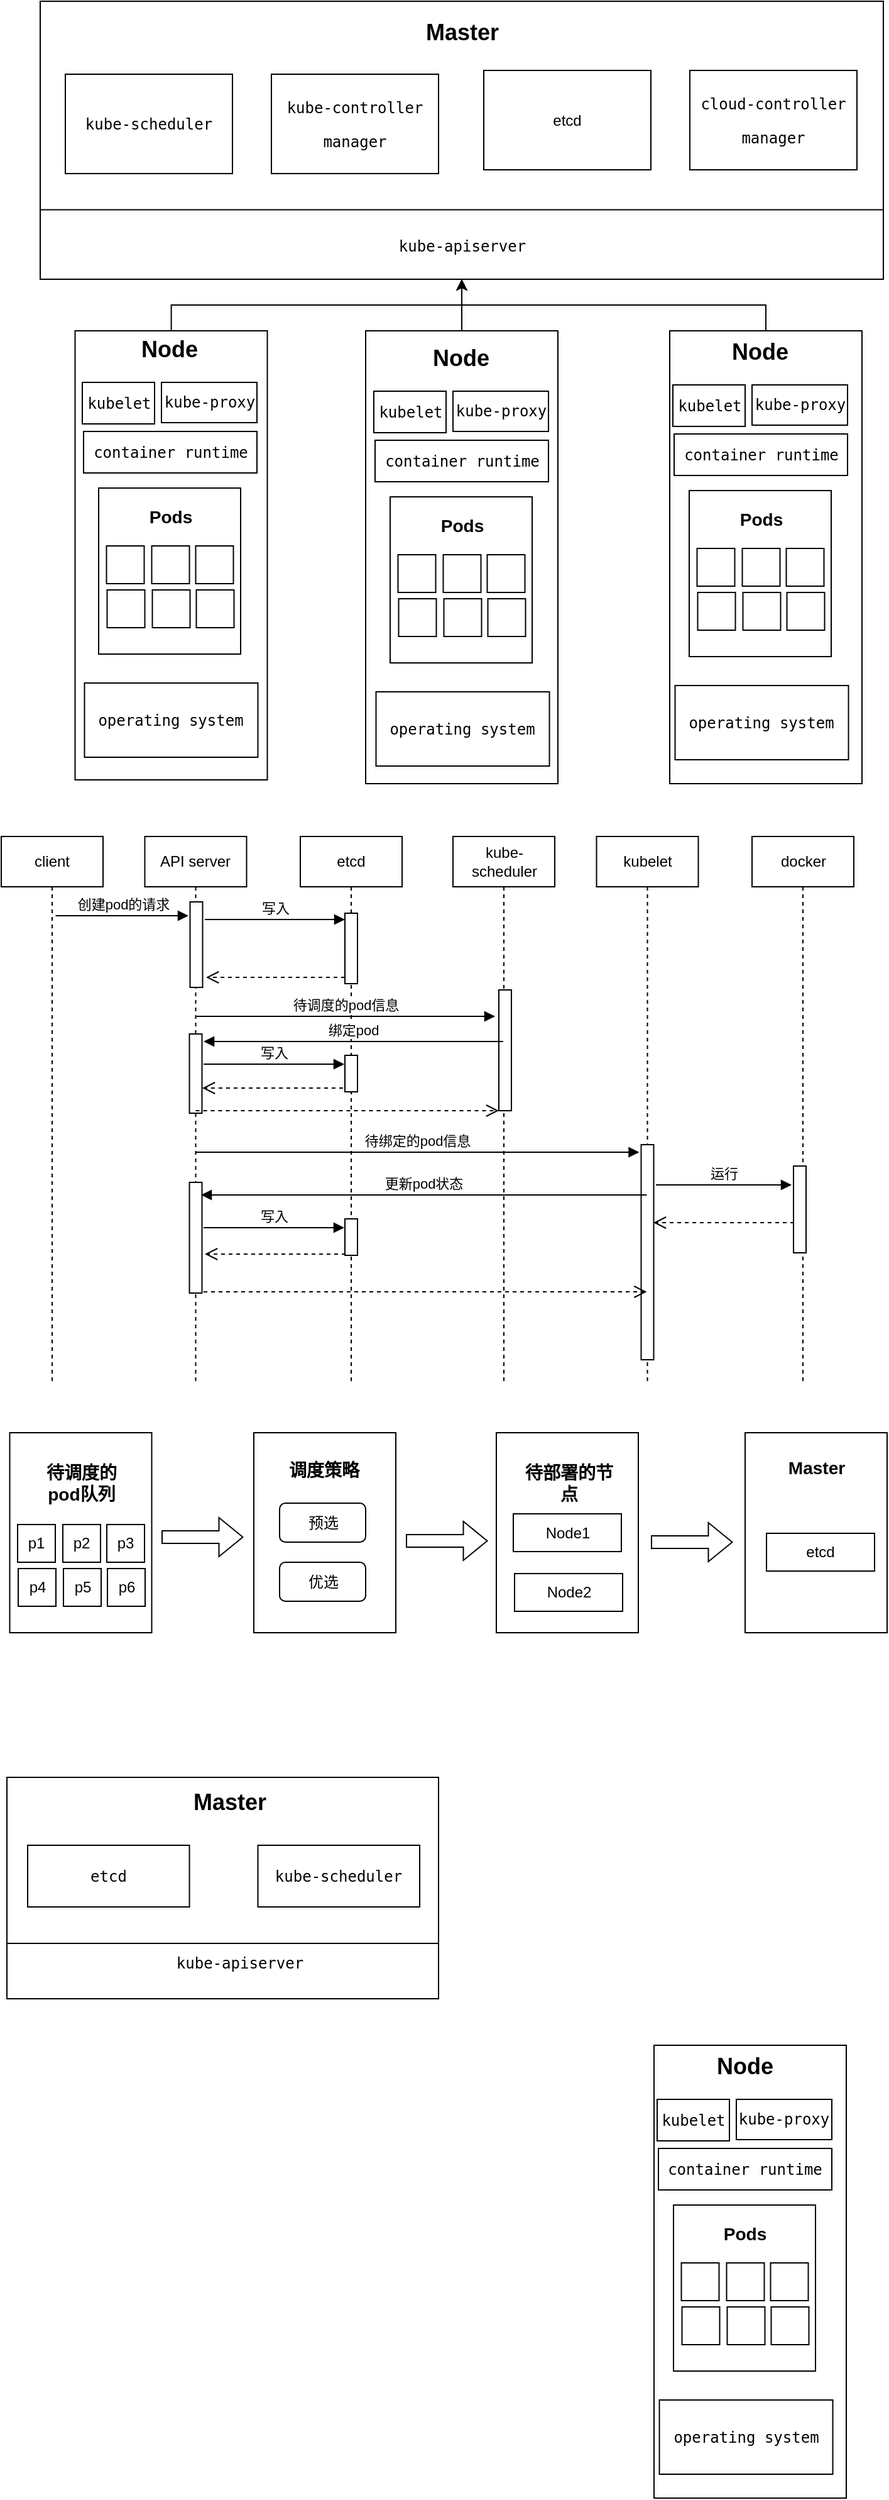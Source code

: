 <mxfile version="24.4.9" type="github">
  <diagram name="第 1 页" id="wH5PDqUqGCJ1FevBNGRv">
    <mxGraphModel dx="1306" dy="658" grid="0" gridSize="10" guides="1" tooltips="1" connect="1" arrows="1" fold="1" page="1" pageScale="1" pageWidth="827" pageHeight="1169" math="0" shadow="0">
      <root>
        <mxCell id="0" />
        <mxCell id="1" parent="0" />
        <mxCell id="e2egEsfc0hDd3P4DWXBd-1" value="&lt;h2 style=&quot;line-height: 170%;&quot;&gt;&lt;br&gt;&lt;/h2&gt;" style="rounded=0;whiteSpace=wrap;html=1;" parent="1" vertex="1">
          <mxGeometry x="70" y="118" width="671" height="221" as="geometry" />
        </mxCell>
        <mxCell id="e2egEsfc0hDd3P4DWXBd-2" value="&lt;pre&gt;kube-scheduler&lt;/pre&gt;" style="rounded=0;whiteSpace=wrap;html=1;" parent="1" vertex="1">
          <mxGeometry x="90" y="176" width="133" height="79" as="geometry" />
        </mxCell>
        <mxCell id="e2egEsfc0hDd3P4DWXBd-3" value="&lt;h2&gt;Master&lt;/h2&gt;" style="text;strokeColor=none;align=center;fillColor=none;html=1;verticalAlign=middle;whiteSpace=wrap;rounded=0;" parent="1" vertex="1">
          <mxGeometry x="375.5" y="128" width="60" height="30" as="geometry" />
        </mxCell>
        <mxCell id="e2egEsfc0hDd3P4DWXBd-10" value="" style="endArrow=none;html=1;rounded=0;entryX=1;entryY=0.75;entryDx=0;entryDy=0;exitX=0;exitY=0.75;exitDx=0;exitDy=0;" parent="1" source="e2egEsfc0hDd3P4DWXBd-1" target="e2egEsfc0hDd3P4DWXBd-1" edge="1">
          <mxGeometry width="50" height="50" relative="1" as="geometry">
            <mxPoint x="69" y="290" as="sourcePoint" />
            <mxPoint x="469" y="384" as="targetPoint" />
          </mxGeometry>
        </mxCell>
        <mxCell id="e2egEsfc0hDd3P4DWXBd-11" value="&lt;pre&gt;kube-apiserver&lt;/pre&gt;" style="text;strokeColor=none;align=center;fillColor=none;html=1;verticalAlign=middle;whiteSpace=wrap;rounded=0;" parent="1" vertex="1">
          <mxGeometry x="319.5" y="298" width="172" height="30" as="geometry" />
        </mxCell>
        <mxCell id="e2egEsfc0hDd3P4DWXBd-12" value="&lt;pre&gt;&lt;pre&gt;kube-controller&lt;/pre&gt;&lt;pre&gt;manager&lt;/pre&gt;&lt;/pre&gt;" style="rounded=0;whiteSpace=wrap;html=1;" parent="1" vertex="1">
          <mxGeometry x="254" y="176" width="133" height="79" as="geometry" />
        </mxCell>
        <mxCell id="e2egEsfc0hDd3P4DWXBd-13" value="&lt;pre&gt;&lt;span style=&quot;font-family: Helvetica; white-space: normal;&quot;&gt;etcd&lt;/span&gt;&lt;br&gt;&lt;/pre&gt;" style="rounded=0;whiteSpace=wrap;html=1;" parent="1" vertex="1">
          <mxGeometry x="423" y="173" width="133" height="79" as="geometry" />
        </mxCell>
        <mxCell id="e2egEsfc0hDd3P4DWXBd-14" value="&lt;pre&gt;&lt;pre&gt;cloud-controller&lt;/pre&gt;&lt;pre&gt;manager&lt;/pre&gt;&lt;/pre&gt;" style="rounded=0;whiteSpace=wrap;html=1;" parent="1" vertex="1">
          <mxGeometry x="587" y="173" width="133" height="79" as="geometry" />
        </mxCell>
        <mxCell id="e2egEsfc0hDd3P4DWXBd-70" style="edgeStyle=orthogonalEdgeStyle;rounded=0;orthogonalLoop=1;jettySize=auto;html=1;entryX=0.5;entryY=1;entryDx=0;entryDy=0;" parent="1" source="e2egEsfc0hDd3P4DWXBd-15" target="e2egEsfc0hDd3P4DWXBd-1" edge="1">
          <mxGeometry relative="1" as="geometry" />
        </mxCell>
        <mxCell id="e2egEsfc0hDd3P4DWXBd-15" value="" style="rounded=0;whiteSpace=wrap;html=1;" parent="1" vertex="1">
          <mxGeometry x="97.75" y="380" width="153" height="357" as="geometry" />
        </mxCell>
        <mxCell id="e2egEsfc0hDd3P4DWXBd-16" value="&lt;h2&gt;Node&lt;/h2&gt;" style="text;strokeColor=none;align=center;fillColor=none;html=1;verticalAlign=middle;whiteSpace=wrap;rounded=0;" parent="1" vertex="1">
          <mxGeometry x="143" y="380" width="60" height="30" as="geometry" />
        </mxCell>
        <mxCell id="e2egEsfc0hDd3P4DWXBd-19" value="&lt;pre&gt;kubelet&lt;/pre&gt;" style="rounded=0;whiteSpace=wrap;html=1;" parent="1" vertex="1">
          <mxGeometry x="103.5" y="421" width="57.5" height="33" as="geometry" />
        </mxCell>
        <mxCell id="e2egEsfc0hDd3P4DWXBd-21" value="&lt;pre&gt;kube-proxy&lt;/pre&gt;" style="rounded=0;whiteSpace=wrap;html=1;" parent="1" vertex="1">
          <mxGeometry x="166.5" y="421" width="76" height="32" as="geometry" />
        </mxCell>
        <mxCell id="e2egEsfc0hDd3P4DWXBd-22" value="&lt;pre&gt;&lt;br&gt;&lt;/pre&gt;" style="rounded=0;whiteSpace=wrap;html=1;" parent="1" vertex="1">
          <mxGeometry x="116.5" y="505" width="113" height="132" as="geometry" />
        </mxCell>
        <mxCell id="e2egEsfc0hDd3P4DWXBd-23" value="&lt;h3&gt;Pods&lt;/h3&gt;" style="text;strokeColor=none;align=center;fillColor=none;html=1;verticalAlign=middle;whiteSpace=wrap;rounded=0;" parent="1" vertex="1">
          <mxGeometry x="143.5" y="513" width="60" height="30" as="geometry" />
        </mxCell>
        <mxCell id="e2egEsfc0hDd3P4DWXBd-24" value="" style="rounded=0;whiteSpace=wrap;html=1;" parent="1" vertex="1">
          <mxGeometry x="122.75" y="551" width="30" height="30" as="geometry" />
        </mxCell>
        <mxCell id="e2egEsfc0hDd3P4DWXBd-26" value="" style="rounded=0;whiteSpace=wrap;html=1;" parent="1" vertex="1">
          <mxGeometry x="158.75" y="551" width="30" height="30" as="geometry" />
        </mxCell>
        <mxCell id="e2egEsfc0hDd3P4DWXBd-27" value="" style="rounded=0;whiteSpace=wrap;html=1;" parent="1" vertex="1">
          <mxGeometry x="193.75" y="551" width="30" height="30" as="geometry" />
        </mxCell>
        <mxCell id="e2egEsfc0hDd3P4DWXBd-29" value="" style="rounded=0;whiteSpace=wrap;html=1;" parent="1" vertex="1">
          <mxGeometry x="123.25" y="586" width="30" height="30" as="geometry" />
        </mxCell>
        <mxCell id="e2egEsfc0hDd3P4DWXBd-30" value="" style="rounded=0;whiteSpace=wrap;html=1;" parent="1" vertex="1">
          <mxGeometry x="159.25" y="586" width="30" height="30" as="geometry" />
        </mxCell>
        <mxCell id="e2egEsfc0hDd3P4DWXBd-31" value="" style="rounded=0;whiteSpace=wrap;html=1;" parent="1" vertex="1">
          <mxGeometry x="194.25" y="586" width="30" height="30" as="geometry" />
        </mxCell>
        <mxCell id="e2egEsfc0hDd3P4DWXBd-39" value="&lt;pre&gt;container runtime&lt;/pre&gt;" style="rounded=0;whiteSpace=wrap;html=1;" parent="1" vertex="1">
          <mxGeometry x="104.5" y="460" width="138" height="33" as="geometry" />
        </mxCell>
        <mxCell id="e2egEsfc0hDd3P4DWXBd-40" value="&lt;pre&gt;operating system&lt;/pre&gt;" style="rounded=0;whiteSpace=wrap;html=1;" parent="1" vertex="1">
          <mxGeometry x="105.25" y="660" width="138" height="59" as="geometry" />
        </mxCell>
        <mxCell id="e2egEsfc0hDd3P4DWXBd-74" style="edgeStyle=orthogonalEdgeStyle;rounded=0;orthogonalLoop=1;jettySize=auto;html=1;entryX=0.5;entryY=1;entryDx=0;entryDy=0;" parent="1" source="e2egEsfc0hDd3P4DWXBd-41" target="e2egEsfc0hDd3P4DWXBd-1" edge="1">
          <mxGeometry relative="1" as="geometry" />
        </mxCell>
        <mxCell id="e2egEsfc0hDd3P4DWXBd-41" value="" style="rounded=0;whiteSpace=wrap;html=1;" parent="1" vertex="1">
          <mxGeometry x="329" y="380" width="153" height="360" as="geometry" />
        </mxCell>
        <mxCell id="e2egEsfc0hDd3P4DWXBd-42" value="&lt;h2&gt;Node&lt;/h2&gt;" style="text;strokeColor=none;align=center;fillColor=none;html=1;verticalAlign=middle;whiteSpace=wrap;rounded=0;" parent="1" vertex="1">
          <mxGeometry x="375" y="387" width="60" height="30" as="geometry" />
        </mxCell>
        <mxCell id="e2egEsfc0hDd3P4DWXBd-43" value="&lt;pre&gt;kubelet&lt;/pre&gt;" style="rounded=0;whiteSpace=wrap;html=1;" parent="1" vertex="1">
          <mxGeometry x="335.5" y="428" width="57.5" height="33" as="geometry" />
        </mxCell>
        <mxCell id="e2egEsfc0hDd3P4DWXBd-44" value="&lt;pre&gt;kube-proxy&lt;/pre&gt;" style="rounded=0;whiteSpace=wrap;html=1;" parent="1" vertex="1">
          <mxGeometry x="398.5" y="428" width="76" height="32" as="geometry" />
        </mxCell>
        <mxCell id="e2egEsfc0hDd3P4DWXBd-45" value="&lt;pre&gt;&lt;br&gt;&lt;/pre&gt;" style="rounded=0;whiteSpace=wrap;html=1;" parent="1" vertex="1">
          <mxGeometry x="348.5" y="512" width="113" height="132" as="geometry" />
        </mxCell>
        <mxCell id="e2egEsfc0hDd3P4DWXBd-46" value="&lt;h3&gt;Pods&lt;/h3&gt;" style="text;strokeColor=none;align=center;fillColor=none;html=1;verticalAlign=middle;whiteSpace=wrap;rounded=0;" parent="1" vertex="1">
          <mxGeometry x="375.5" y="520" width="60" height="30" as="geometry" />
        </mxCell>
        <mxCell id="e2egEsfc0hDd3P4DWXBd-47" value="" style="rounded=0;whiteSpace=wrap;html=1;" parent="1" vertex="1">
          <mxGeometry x="354.75" y="558" width="30" height="30" as="geometry" />
        </mxCell>
        <mxCell id="e2egEsfc0hDd3P4DWXBd-48" value="" style="rounded=0;whiteSpace=wrap;html=1;" parent="1" vertex="1">
          <mxGeometry x="390.75" y="558" width="30" height="30" as="geometry" />
        </mxCell>
        <mxCell id="e2egEsfc0hDd3P4DWXBd-49" value="" style="rounded=0;whiteSpace=wrap;html=1;" parent="1" vertex="1">
          <mxGeometry x="425.75" y="558" width="30" height="30" as="geometry" />
        </mxCell>
        <mxCell id="e2egEsfc0hDd3P4DWXBd-50" value="" style="rounded=0;whiteSpace=wrap;html=1;" parent="1" vertex="1">
          <mxGeometry x="355.25" y="593" width="30" height="30" as="geometry" />
        </mxCell>
        <mxCell id="e2egEsfc0hDd3P4DWXBd-51" value="" style="rounded=0;whiteSpace=wrap;html=1;" parent="1" vertex="1">
          <mxGeometry x="391.25" y="593" width="30" height="30" as="geometry" />
        </mxCell>
        <mxCell id="e2egEsfc0hDd3P4DWXBd-52" value="" style="rounded=0;whiteSpace=wrap;html=1;" parent="1" vertex="1">
          <mxGeometry x="426.25" y="593" width="30" height="30" as="geometry" />
        </mxCell>
        <mxCell id="e2egEsfc0hDd3P4DWXBd-53" value="&lt;pre&gt;container runtime&lt;/pre&gt;" style="rounded=0;whiteSpace=wrap;html=1;" parent="1" vertex="1">
          <mxGeometry x="336.5" y="467" width="138" height="33" as="geometry" />
        </mxCell>
        <mxCell id="e2egEsfc0hDd3P4DWXBd-54" value="&lt;pre&gt;operating system&lt;/pre&gt;" style="rounded=0;whiteSpace=wrap;html=1;" parent="1" vertex="1">
          <mxGeometry x="337.25" y="667" width="138" height="59" as="geometry" />
        </mxCell>
        <mxCell id="e2egEsfc0hDd3P4DWXBd-73" style="edgeStyle=orthogonalEdgeStyle;rounded=0;orthogonalLoop=1;jettySize=auto;html=1;entryX=0.5;entryY=1;entryDx=0;entryDy=0;" parent="1" source="e2egEsfc0hDd3P4DWXBd-55" target="e2egEsfc0hDd3P4DWXBd-1" edge="1">
          <mxGeometry relative="1" as="geometry" />
        </mxCell>
        <mxCell id="e2egEsfc0hDd3P4DWXBd-55" value="" style="rounded=0;whiteSpace=wrap;html=1;" parent="1" vertex="1">
          <mxGeometry x="571" y="380" width="153" height="360" as="geometry" />
        </mxCell>
        <mxCell id="e2egEsfc0hDd3P4DWXBd-56" value="&lt;h2&gt;Node&lt;/h2&gt;" style="text;strokeColor=none;align=center;fillColor=none;html=1;verticalAlign=middle;whiteSpace=wrap;rounded=0;" parent="1" vertex="1">
          <mxGeometry x="613" y="382" width="60" height="30" as="geometry" />
        </mxCell>
        <mxCell id="e2egEsfc0hDd3P4DWXBd-57" value="&lt;pre&gt;kubelet&lt;/pre&gt;" style="rounded=0;whiteSpace=wrap;html=1;" parent="1" vertex="1">
          <mxGeometry x="573.5" y="423" width="57.5" height="33" as="geometry" />
        </mxCell>
        <mxCell id="e2egEsfc0hDd3P4DWXBd-58" value="&lt;pre&gt;kube-proxy&lt;/pre&gt;" style="rounded=0;whiteSpace=wrap;html=1;" parent="1" vertex="1">
          <mxGeometry x="636.5" y="423" width="76" height="32" as="geometry" />
        </mxCell>
        <mxCell id="e2egEsfc0hDd3P4DWXBd-59" value="&lt;pre&gt;&lt;br&gt;&lt;/pre&gt;" style="rounded=0;whiteSpace=wrap;html=1;" parent="1" vertex="1">
          <mxGeometry x="586.5" y="507" width="113" height="132" as="geometry" />
        </mxCell>
        <mxCell id="e2egEsfc0hDd3P4DWXBd-60" value="&lt;h3&gt;Pods&lt;/h3&gt;" style="text;strokeColor=none;align=center;fillColor=none;html=1;verticalAlign=middle;whiteSpace=wrap;rounded=0;" parent="1" vertex="1">
          <mxGeometry x="613.5" y="515" width="60" height="30" as="geometry" />
        </mxCell>
        <mxCell id="e2egEsfc0hDd3P4DWXBd-61" value="" style="rounded=0;whiteSpace=wrap;html=1;" parent="1" vertex="1">
          <mxGeometry x="592.75" y="553" width="30" height="30" as="geometry" />
        </mxCell>
        <mxCell id="e2egEsfc0hDd3P4DWXBd-62" value="" style="rounded=0;whiteSpace=wrap;html=1;" parent="1" vertex="1">
          <mxGeometry x="628.75" y="553" width="30" height="30" as="geometry" />
        </mxCell>
        <mxCell id="e2egEsfc0hDd3P4DWXBd-63" value="" style="rounded=0;whiteSpace=wrap;html=1;" parent="1" vertex="1">
          <mxGeometry x="663.75" y="553" width="30" height="30" as="geometry" />
        </mxCell>
        <mxCell id="e2egEsfc0hDd3P4DWXBd-64" value="" style="rounded=0;whiteSpace=wrap;html=1;" parent="1" vertex="1">
          <mxGeometry x="593.25" y="588" width="30" height="30" as="geometry" />
        </mxCell>
        <mxCell id="e2egEsfc0hDd3P4DWXBd-65" value="" style="rounded=0;whiteSpace=wrap;html=1;" parent="1" vertex="1">
          <mxGeometry x="629.25" y="588" width="30" height="30" as="geometry" />
        </mxCell>
        <mxCell id="e2egEsfc0hDd3P4DWXBd-66" value="" style="rounded=0;whiteSpace=wrap;html=1;" parent="1" vertex="1">
          <mxGeometry x="664.25" y="588" width="30" height="30" as="geometry" />
        </mxCell>
        <mxCell id="e2egEsfc0hDd3P4DWXBd-67" value="&lt;pre&gt;container runtime&lt;/pre&gt;" style="rounded=0;whiteSpace=wrap;html=1;" parent="1" vertex="1">
          <mxGeometry x="574.5" y="462" width="138" height="33" as="geometry" />
        </mxCell>
        <mxCell id="e2egEsfc0hDd3P4DWXBd-68" value="&lt;pre&gt;operating system&lt;/pre&gt;" style="rounded=0;whiteSpace=wrap;html=1;" parent="1" vertex="1">
          <mxGeometry x="575.25" y="662" width="138" height="59" as="geometry" />
        </mxCell>
        <mxCell id="70zg-Wr7ftalEUocuVIk-8" value="client" style="shape=umlLifeline;perimeter=lifelinePerimeter;whiteSpace=wrap;html=1;container=1;dropTarget=0;collapsible=0;recursiveResize=0;outlineConnect=0;portConstraint=eastwest;newEdgeStyle={&quot;curved&quot;:0,&quot;rounded&quot;:0};" parent="1" vertex="1">
          <mxGeometry x="39" y="782" width="81" height="436" as="geometry" />
        </mxCell>
        <mxCell id="70zg-Wr7ftalEUocuVIk-13" value="API server" style="shape=umlLifeline;perimeter=lifelinePerimeter;whiteSpace=wrap;html=1;container=1;dropTarget=0;collapsible=0;recursiveResize=0;outlineConnect=0;portConstraint=eastwest;newEdgeStyle={&quot;curved&quot;:0,&quot;rounded&quot;:0};" parent="1" vertex="1">
          <mxGeometry x="153.25" y="782" width="81" height="436" as="geometry" />
        </mxCell>
        <mxCell id="70zg-Wr7ftalEUocuVIk-22" value="" style="html=1;points=[[0,0,0,0,5],[0,1,0,0,-5],[1,0,0,0,5],[1,1,0,0,-5]];perimeter=orthogonalPerimeter;outlineConnect=0;targetShapes=umlLifeline;portConstraint=eastwest;newEdgeStyle={&quot;curved&quot;:0,&quot;rounded&quot;:0};" parent="70zg-Wr7ftalEUocuVIk-13" vertex="1">
          <mxGeometry x="36" y="52" width="10" height="68" as="geometry" />
        </mxCell>
        <mxCell id="70zg-Wr7ftalEUocuVIk-25" value="" style="html=1;points=[[0,0,0,0,5],[0,1,0,0,-5],[1,0,0,0,5],[1,1,0,0,-5]];perimeter=orthogonalPerimeter;outlineConnect=0;targetShapes=umlLifeline;portConstraint=eastwest;newEdgeStyle={&quot;curved&quot;:0,&quot;rounded&quot;:0};" parent="70zg-Wr7ftalEUocuVIk-13" vertex="1">
          <mxGeometry x="35.5" y="157" width="10" height="63" as="geometry" />
        </mxCell>
        <mxCell id="70zg-Wr7ftalEUocuVIk-37" value="" style="html=1;points=[[0,0,0,0,5],[0,1,0,0,-5],[1,0,0,0,5],[1,1,0,0,-5]];perimeter=orthogonalPerimeter;outlineConnect=0;targetShapes=umlLifeline;portConstraint=eastwest;newEdgeStyle={&quot;curved&quot;:0,&quot;rounded&quot;:0};" parent="70zg-Wr7ftalEUocuVIk-13" vertex="1">
          <mxGeometry x="35.5" y="275" width="10" height="88" as="geometry" />
        </mxCell>
        <mxCell id="70zg-Wr7ftalEUocuVIk-14" value="etcd" style="shape=umlLifeline;perimeter=lifelinePerimeter;whiteSpace=wrap;html=1;container=1;dropTarget=0;collapsible=0;recursiveResize=0;outlineConnect=0;portConstraint=eastwest;newEdgeStyle={&quot;curved&quot;:0,&quot;rounded&quot;:0};" parent="1" vertex="1">
          <mxGeometry x="277" y="782" width="81" height="436" as="geometry" />
        </mxCell>
        <mxCell id="70zg-Wr7ftalEUocuVIk-18" value="" style="html=1;points=[[0,0,0,0,5],[0,1,0,0,-5],[1,0,0,0,5],[1,1,0,0,-5]];perimeter=orthogonalPerimeter;outlineConnect=0;targetShapes=umlLifeline;portConstraint=eastwest;newEdgeStyle={&quot;curved&quot;:0,&quot;rounded&quot;:0};" parent="70zg-Wr7ftalEUocuVIk-14" vertex="1">
          <mxGeometry x="35.5" y="61" width="10" height="56" as="geometry" />
        </mxCell>
        <mxCell id="70zg-Wr7ftalEUocuVIk-28" value="" style="html=1;points=[[0,0,0,0,5],[0,1,0,0,-5],[1,0,0,0,5],[1,1,0,0,-5]];perimeter=orthogonalPerimeter;outlineConnect=0;targetShapes=umlLifeline;portConstraint=eastwest;newEdgeStyle={&quot;curved&quot;:0,&quot;rounded&quot;:0};" parent="70zg-Wr7ftalEUocuVIk-14" vertex="1">
          <mxGeometry x="35.5" y="174" width="10" height="29" as="geometry" />
        </mxCell>
        <mxCell id="70zg-Wr7ftalEUocuVIk-39" value="" style="html=1;points=[[0,0,0,0,5],[0,1,0,0,-5],[1,0,0,0,5],[1,1,0,0,-5]];perimeter=orthogonalPerimeter;outlineConnect=0;targetShapes=umlLifeline;portConstraint=eastwest;newEdgeStyle={&quot;curved&quot;:0,&quot;rounded&quot;:0};" parent="70zg-Wr7ftalEUocuVIk-14" vertex="1">
          <mxGeometry x="35.5" y="304" width="10" height="29" as="geometry" />
        </mxCell>
        <mxCell id="70zg-Wr7ftalEUocuVIk-15" value="kube-scheduler" style="shape=umlLifeline;perimeter=lifelinePerimeter;whiteSpace=wrap;html=1;container=1;dropTarget=0;collapsible=0;recursiveResize=0;outlineConnect=0;portConstraint=eastwest;newEdgeStyle={&quot;curved&quot;:0,&quot;rounded&quot;:0};" parent="1" vertex="1">
          <mxGeometry x="398.5" y="782" width="81" height="436" as="geometry" />
        </mxCell>
        <mxCell id="70zg-Wr7ftalEUocuVIk-23" value="" style="html=1;points=[[0,0,0,0,5],[0,1,0,0,-5],[1,0,0,0,5],[1,1,0,0,-5]];perimeter=orthogonalPerimeter;outlineConnect=0;targetShapes=umlLifeline;portConstraint=eastwest;newEdgeStyle={&quot;curved&quot;:0,&quot;rounded&quot;:0};" parent="70zg-Wr7ftalEUocuVIk-15" vertex="1">
          <mxGeometry x="36.5" y="122" width="10" height="96" as="geometry" />
        </mxCell>
        <mxCell id="70zg-Wr7ftalEUocuVIk-16" value="kubelet" style="shape=umlLifeline;perimeter=lifelinePerimeter;whiteSpace=wrap;html=1;container=1;dropTarget=0;collapsible=0;recursiveResize=0;outlineConnect=0;portConstraint=eastwest;newEdgeStyle={&quot;curved&quot;:0,&quot;rounded&quot;:0};" parent="1" vertex="1">
          <mxGeometry x="512.75" y="782" width="81" height="436" as="geometry" />
        </mxCell>
        <mxCell id="70zg-Wr7ftalEUocuVIk-34" value="" style="html=1;points=[[0,0,0,0,5],[0,1,0,0,-5],[1,0,0,0,5],[1,1,0,0,-5]];perimeter=orthogonalPerimeter;outlineConnect=0;targetShapes=umlLifeline;portConstraint=eastwest;newEdgeStyle={&quot;curved&quot;:0,&quot;rounded&quot;:0};" parent="70zg-Wr7ftalEUocuVIk-16" vertex="1">
          <mxGeometry x="35.5" y="245" width="10" height="171" as="geometry" />
        </mxCell>
        <mxCell id="70zg-Wr7ftalEUocuVIk-17" value="docker" style="shape=umlLifeline;perimeter=lifelinePerimeter;whiteSpace=wrap;html=1;container=1;dropTarget=0;collapsible=0;recursiveResize=0;outlineConnect=0;portConstraint=eastwest;newEdgeStyle={&quot;curved&quot;:0,&quot;rounded&quot;:0};" parent="1" vertex="1">
          <mxGeometry x="636.5" y="782" width="81" height="436" as="geometry" />
        </mxCell>
        <mxCell id="70zg-Wr7ftalEUocuVIk-42" value="" style="html=1;points=[[0,0,0,0,5],[0,1,0,0,-5],[1,0,0,0,5],[1,1,0,0,-5]];perimeter=orthogonalPerimeter;outlineConnect=0;targetShapes=umlLifeline;portConstraint=eastwest;newEdgeStyle={&quot;curved&quot;:0,&quot;rounded&quot;:0};" parent="70zg-Wr7ftalEUocuVIk-17" vertex="1">
          <mxGeometry x="33" y="262" width="10" height="69" as="geometry" />
        </mxCell>
        <mxCell id="70zg-Wr7ftalEUocuVIk-21" value="创建pod的请求" style="html=1;verticalAlign=bottom;endArrow=block;curved=0;rounded=0;" parent="1" edge="1">
          <mxGeometry x="0.009" relative="1" as="geometry">
            <mxPoint x="82.25" y="845" as="sourcePoint" />
            <mxPoint x="188" y="845" as="targetPoint" />
            <mxPoint as="offset" />
          </mxGeometry>
        </mxCell>
        <mxCell id="70zg-Wr7ftalEUocuVIk-19" value="写入" style="html=1;verticalAlign=bottom;endArrow=block;curved=0;rounded=0;entryX=0;entryY=0;entryDx=0;entryDy=5;" parent="1" target="70zg-Wr7ftalEUocuVIk-18" edge="1">
          <mxGeometry relative="1" as="geometry">
            <mxPoint x="201" y="848" as="sourcePoint" />
          </mxGeometry>
        </mxCell>
        <mxCell id="70zg-Wr7ftalEUocuVIk-20" value="" style="html=1;verticalAlign=bottom;endArrow=open;dashed=1;endSize=8;curved=0;rounded=0;exitX=0;exitY=1;exitDx=0;exitDy=-5;" parent="1" source="70zg-Wr7ftalEUocuVIk-18" edge="1">
          <mxGeometry relative="1" as="geometry">
            <mxPoint x="202" y="894" as="targetPoint" />
          </mxGeometry>
        </mxCell>
        <mxCell id="70zg-Wr7ftalEUocuVIk-24" value="待调度的pod信息" style="html=1;verticalAlign=bottom;endArrow=block;curved=0;rounded=0;" parent="1" edge="1">
          <mxGeometry width="80" relative="1" as="geometry">
            <mxPoint x="194.25" y="925" as="sourcePoint" />
            <mxPoint x="432" y="925" as="targetPoint" />
          </mxGeometry>
        </mxCell>
        <mxCell id="70zg-Wr7ftalEUocuVIk-27" value="绑定pod" style="html=1;verticalAlign=bottom;endArrow=block;curved=0;rounded=0;" parent="1" source="70zg-Wr7ftalEUocuVIk-15" edge="1">
          <mxGeometry width="80" relative="1" as="geometry">
            <mxPoint x="294.75" y="945" as="sourcePoint" />
            <mxPoint x="200" y="945" as="targetPoint" />
          </mxGeometry>
        </mxCell>
        <mxCell id="70zg-Wr7ftalEUocuVIk-30" value="写入" style="html=1;verticalAlign=bottom;endArrow=block;curved=0;rounded=0;" parent="1" edge="1">
          <mxGeometry width="80" relative="1" as="geometry">
            <mxPoint x="200" y="963" as="sourcePoint" />
            <mxPoint x="312" y="963" as="targetPoint" />
          </mxGeometry>
        </mxCell>
        <mxCell id="70zg-Wr7ftalEUocuVIk-32" value="" style="html=1;verticalAlign=bottom;endArrow=open;dashed=1;endSize=8;curved=0;rounded=0;" parent="1" edge="1">
          <mxGeometry relative="1" as="geometry">
            <mxPoint x="311" y="982" as="sourcePoint" />
            <mxPoint x="199" y="982" as="targetPoint" />
          </mxGeometry>
        </mxCell>
        <mxCell id="70zg-Wr7ftalEUocuVIk-33" value="" style="html=1;verticalAlign=bottom;endArrow=open;dashed=1;endSize=8;curved=0;rounded=0;" parent="1" source="70zg-Wr7ftalEUocuVIk-13" target="70zg-Wr7ftalEUocuVIk-23" edge="1">
          <mxGeometry relative="1" as="geometry">
            <mxPoint x="303" y="1022" as="sourcePoint" />
            <mxPoint x="223" y="1022" as="targetPoint" />
          </mxGeometry>
        </mxCell>
        <mxCell id="70zg-Wr7ftalEUocuVIk-36" value="待绑定的pod信息" style="html=1;verticalAlign=bottom;endArrow=block;curved=0;rounded=0;" parent="1" source="70zg-Wr7ftalEUocuVIk-13" edge="1">
          <mxGeometry width="80" relative="1" as="geometry">
            <mxPoint x="309" y="1033" as="sourcePoint" />
            <mxPoint x="546.75" y="1033" as="targetPoint" />
          </mxGeometry>
        </mxCell>
        <mxCell id="70zg-Wr7ftalEUocuVIk-38" value="更新pod状态" style="html=1;verticalAlign=bottom;endArrow=block;curved=0;rounded=0;" parent="1" source="70zg-Wr7ftalEUocuVIk-16" edge="1">
          <mxGeometry x="0.002" width="80" relative="1" as="geometry">
            <mxPoint x="437" y="1067" as="sourcePoint" />
            <mxPoint x="198" y="1067" as="targetPoint" />
            <mxPoint as="offset" />
          </mxGeometry>
        </mxCell>
        <mxCell id="70zg-Wr7ftalEUocuVIk-40" value="写入" style="html=1;verticalAlign=bottom;endArrow=block;curved=0;rounded=0;" parent="1" edge="1">
          <mxGeometry width="80" relative="1" as="geometry">
            <mxPoint x="200" y="1093" as="sourcePoint" />
            <mxPoint x="312" y="1093" as="targetPoint" />
          </mxGeometry>
        </mxCell>
        <mxCell id="70zg-Wr7ftalEUocuVIk-41" value="" style="html=1;verticalAlign=bottom;endArrow=open;dashed=1;endSize=8;curved=0;rounded=0;" parent="1" edge="1">
          <mxGeometry relative="1" as="geometry">
            <mxPoint x="313" y="1114" as="sourcePoint" />
            <mxPoint x="201" y="1114" as="targetPoint" />
          </mxGeometry>
        </mxCell>
        <mxCell id="70zg-Wr7ftalEUocuVIk-43" value="运行" style="html=1;verticalAlign=bottom;endArrow=block;curved=0;rounded=0;" parent="1" edge="1">
          <mxGeometry width="80" relative="1" as="geometry">
            <mxPoint x="560" y="1059" as="sourcePoint" />
            <mxPoint x="668" y="1059" as="targetPoint" />
          </mxGeometry>
        </mxCell>
        <mxCell id="70zg-Wr7ftalEUocuVIk-44" value="" style="html=1;verticalAlign=bottom;endArrow=open;dashed=1;endSize=8;curved=0;rounded=0;" parent="1" edge="1">
          <mxGeometry relative="1" as="geometry">
            <mxPoint x="670" y="1089" as="sourcePoint" />
            <mxPoint x="558" y="1089" as="targetPoint" />
          </mxGeometry>
        </mxCell>
        <mxCell id="70zg-Wr7ftalEUocuVIk-45" value="" style="html=1;verticalAlign=bottom;endArrow=open;dashed=1;endSize=8;curved=0;rounded=0;" parent="1" target="70zg-Wr7ftalEUocuVIk-16" edge="1">
          <mxGeometry relative="1" as="geometry">
            <mxPoint x="200" y="1144" as="sourcePoint" />
            <mxPoint x="499.75" y="1144" as="targetPoint" />
          </mxGeometry>
        </mxCell>
        <mxCell id="70zg-Wr7ftalEUocuVIk-47" value="&lt;pre&gt;&lt;br&gt;&lt;/pre&gt;" style="rounded=0;whiteSpace=wrap;html=1;" parent="1" vertex="1">
          <mxGeometry x="45.75" y="1256" width="113" height="159" as="geometry" />
        </mxCell>
        <mxCell id="70zg-Wr7ftalEUocuVIk-48" value="&lt;h3&gt;待调度的pod队列&lt;/h3&gt;" style="text;strokeColor=none;align=center;fillColor=none;html=1;verticalAlign=middle;whiteSpace=wrap;rounded=0;" parent="1" vertex="1">
          <mxGeometry x="62.25" y="1281" width="82" height="30" as="geometry" />
        </mxCell>
        <mxCell id="70zg-Wr7ftalEUocuVIk-49" value="p1" style="rounded=0;whiteSpace=wrap;html=1;" parent="1" vertex="1">
          <mxGeometry x="52" y="1329" width="30" height="30" as="geometry" />
        </mxCell>
        <mxCell id="70zg-Wr7ftalEUocuVIk-50" value="p2" style="rounded=0;whiteSpace=wrap;html=1;" parent="1" vertex="1">
          <mxGeometry x="88" y="1329" width="30" height="30" as="geometry" />
        </mxCell>
        <mxCell id="70zg-Wr7ftalEUocuVIk-51" value="p3" style="rounded=0;whiteSpace=wrap;html=1;" parent="1" vertex="1">
          <mxGeometry x="123" y="1329" width="30" height="30" as="geometry" />
        </mxCell>
        <mxCell id="70zg-Wr7ftalEUocuVIk-52" value="p4" style="rounded=0;whiteSpace=wrap;html=1;" parent="1" vertex="1">
          <mxGeometry x="52.5" y="1364" width="30" height="30" as="geometry" />
        </mxCell>
        <mxCell id="70zg-Wr7ftalEUocuVIk-53" value="p5" style="rounded=0;whiteSpace=wrap;html=1;" parent="1" vertex="1">
          <mxGeometry x="88.5" y="1364" width="30" height="30" as="geometry" />
        </mxCell>
        <mxCell id="70zg-Wr7ftalEUocuVIk-54" value="p6" style="rounded=0;whiteSpace=wrap;html=1;" parent="1" vertex="1">
          <mxGeometry x="123.5" y="1364" width="30" height="30" as="geometry" />
        </mxCell>
        <mxCell id="70zg-Wr7ftalEUocuVIk-55" value="" style="shape=flexArrow;endArrow=classic;html=1;rounded=0;" parent="1" edge="1">
          <mxGeometry width="50" height="50" relative="1" as="geometry">
            <mxPoint x="166.5" y="1339" as="sourcePoint" />
            <mxPoint x="231.75" y="1339" as="targetPoint" />
          </mxGeometry>
        </mxCell>
        <mxCell id="70zg-Wr7ftalEUocuVIk-56" value="&lt;pre&gt;&lt;br&gt;&lt;/pre&gt;" style="rounded=0;whiteSpace=wrap;html=1;" parent="1" vertex="1">
          <mxGeometry x="240" y="1256" width="113" height="159" as="geometry" />
        </mxCell>
        <mxCell id="70zg-Wr7ftalEUocuVIk-57" value="&lt;h3&gt;调度策略&lt;/h3&gt;" style="text;strokeColor=none;align=center;fillColor=none;html=1;verticalAlign=middle;whiteSpace=wrap;rounded=0;" parent="1" vertex="1">
          <mxGeometry x="255.25" y="1271" width="82" height="30" as="geometry" />
        </mxCell>
        <mxCell id="70zg-Wr7ftalEUocuVIk-58" value="预选" style="rounded=1;whiteSpace=wrap;html=1;" parent="1" vertex="1">
          <mxGeometry x="260.5" y="1312" width="68.5" height="31" as="geometry" />
        </mxCell>
        <mxCell id="70zg-Wr7ftalEUocuVIk-59" value="优选" style="rounded=1;whiteSpace=wrap;html=1;" parent="1" vertex="1">
          <mxGeometry x="260.5" y="1359" width="68.5" height="31" as="geometry" />
        </mxCell>
        <mxCell id="70zg-Wr7ftalEUocuVIk-61" value="" style="shape=flexArrow;endArrow=classic;html=1;rounded=0;" parent="1" edge="1">
          <mxGeometry width="50" height="50" relative="1" as="geometry">
            <mxPoint x="361" y="1342" as="sourcePoint" />
            <mxPoint x="426.25" y="1342" as="targetPoint" />
          </mxGeometry>
        </mxCell>
        <mxCell id="70zg-Wr7ftalEUocuVIk-62" value="&lt;pre&gt;&lt;br&gt;&lt;/pre&gt;" style="rounded=0;whiteSpace=wrap;html=1;" parent="1" vertex="1">
          <mxGeometry x="433" y="1256" width="113" height="159" as="geometry" />
        </mxCell>
        <mxCell id="70zg-Wr7ftalEUocuVIk-63" value="&lt;h3&gt;待部署的节点&lt;/h3&gt;" style="text;strokeColor=none;align=center;fillColor=none;html=1;verticalAlign=middle;whiteSpace=wrap;rounded=0;" parent="1" vertex="1">
          <mxGeometry x="449.5" y="1281" width="82" height="30" as="geometry" />
        </mxCell>
        <mxCell id="70zg-Wr7ftalEUocuVIk-69" value="Node1" style="rounded=0;whiteSpace=wrap;html=1;" parent="1" vertex="1">
          <mxGeometry x="446.5" y="1320.5" width="86" height="30" as="geometry" />
        </mxCell>
        <mxCell id="70zg-Wr7ftalEUocuVIk-71" value="Node2" style="rounded=0;whiteSpace=wrap;html=1;" parent="1" vertex="1">
          <mxGeometry x="447.5" y="1368" width="86" height="30" as="geometry" />
        </mxCell>
        <mxCell id="70zg-Wr7ftalEUocuVIk-72" value="" style="shape=flexArrow;endArrow=classic;html=1;rounded=0;" parent="1" edge="1">
          <mxGeometry width="50" height="50" relative="1" as="geometry">
            <mxPoint x="556" y="1343" as="sourcePoint" />
            <mxPoint x="621.25" y="1343" as="targetPoint" />
          </mxGeometry>
        </mxCell>
        <mxCell id="70zg-Wr7ftalEUocuVIk-73" value="&lt;pre&gt;&lt;br&gt;&lt;/pre&gt;" style="rounded=0;whiteSpace=wrap;html=1;" parent="1" vertex="1">
          <mxGeometry x="631" y="1256" width="113" height="159" as="geometry" />
        </mxCell>
        <mxCell id="70zg-Wr7ftalEUocuVIk-74" value="&lt;h3&gt;Master&lt;/h3&gt;" style="text;strokeColor=none;align=center;fillColor=none;html=1;verticalAlign=middle;whiteSpace=wrap;rounded=0;" parent="1" vertex="1">
          <mxGeometry x="646.5" y="1269" width="82" height="30" as="geometry" />
        </mxCell>
        <mxCell id="70zg-Wr7ftalEUocuVIk-75" value="etcd" style="rounded=0;whiteSpace=wrap;html=1;" parent="1" vertex="1">
          <mxGeometry x="648" y="1336" width="86" height="30" as="geometry" />
        </mxCell>
        <mxCell id="nQroSisDwu7Yk2A9RBmU-1" value="&lt;h2 style=&quot;line-height: 170%;&quot;&gt;&lt;br&gt;&lt;/h2&gt;" style="rounded=0;whiteSpace=wrap;html=1;" vertex="1" parent="1">
          <mxGeometry x="43.5" y="1530" width="343.5" height="176" as="geometry" />
        </mxCell>
        <mxCell id="nQroSisDwu7Yk2A9RBmU-2" value="&lt;pre&gt;kube-scheduler&lt;/pre&gt;" style="rounded=0;whiteSpace=wrap;html=1;" vertex="1" parent="1">
          <mxGeometry x="243.25" y="1584" width="128.75" height="49" as="geometry" />
        </mxCell>
        <mxCell id="nQroSisDwu7Yk2A9RBmU-3" value="&lt;h2&gt;Master&lt;/h2&gt;" style="text;strokeColor=none;align=center;fillColor=none;html=1;verticalAlign=middle;whiteSpace=wrap;rounded=0;" vertex="1" parent="1">
          <mxGeometry x="190.75" y="1535" width="60" height="30" as="geometry" />
        </mxCell>
        <mxCell id="nQroSisDwu7Yk2A9RBmU-4" value="" style="endArrow=none;html=1;rounded=0;entryX=1;entryY=0.75;entryDx=0;entryDy=0;exitX=0;exitY=0.75;exitDx=0;exitDy=0;" edge="1" parent="1" source="nQroSisDwu7Yk2A9RBmU-1" target="nQroSisDwu7Yk2A9RBmU-1">
          <mxGeometry width="50" height="50" relative="1" as="geometry">
            <mxPoint x="56.5" y="1653" as="sourcePoint" />
            <mxPoint x="456.5" y="1747" as="targetPoint" />
          </mxGeometry>
        </mxCell>
        <mxCell id="nQroSisDwu7Yk2A9RBmU-5" value="&lt;pre&gt;kube-apiserver&lt;/pre&gt;" style="text;strokeColor=none;align=center;fillColor=none;html=1;verticalAlign=middle;whiteSpace=wrap;rounded=0;" vertex="1" parent="1">
          <mxGeometry x="143" y="1663" width="172" height="30" as="geometry" />
        </mxCell>
        <mxCell id="nQroSisDwu7Yk2A9RBmU-40" value="" style="rounded=0;whiteSpace=wrap;html=1;" vertex="1" parent="1">
          <mxGeometry x="558.5" y="1743" width="153" height="360" as="geometry" />
        </mxCell>
        <mxCell id="nQroSisDwu7Yk2A9RBmU-41" value="&lt;h2&gt;Node&lt;/h2&gt;" style="text;strokeColor=none;align=center;fillColor=none;html=1;verticalAlign=middle;whiteSpace=wrap;rounded=0;" vertex="1" parent="1">
          <mxGeometry x="600.5" y="1745" width="60" height="30" as="geometry" />
        </mxCell>
        <mxCell id="nQroSisDwu7Yk2A9RBmU-42" value="&lt;pre&gt;kubelet&lt;/pre&gt;" style="rounded=0;whiteSpace=wrap;html=1;" vertex="1" parent="1">
          <mxGeometry x="561" y="1786" width="57.5" height="33" as="geometry" />
        </mxCell>
        <mxCell id="nQroSisDwu7Yk2A9RBmU-43" value="&lt;pre&gt;kube-proxy&lt;/pre&gt;" style="rounded=0;whiteSpace=wrap;html=1;" vertex="1" parent="1">
          <mxGeometry x="624" y="1786" width="76" height="32" as="geometry" />
        </mxCell>
        <mxCell id="nQroSisDwu7Yk2A9RBmU-44" value="&lt;pre&gt;&lt;br&gt;&lt;/pre&gt;" style="rounded=0;whiteSpace=wrap;html=1;" vertex="1" parent="1">
          <mxGeometry x="574" y="1870" width="113" height="132" as="geometry" />
        </mxCell>
        <mxCell id="nQroSisDwu7Yk2A9RBmU-45" value="&lt;h3&gt;Pods&lt;/h3&gt;" style="text;strokeColor=none;align=center;fillColor=none;html=1;verticalAlign=middle;whiteSpace=wrap;rounded=0;" vertex="1" parent="1">
          <mxGeometry x="601" y="1878" width="60" height="30" as="geometry" />
        </mxCell>
        <mxCell id="nQroSisDwu7Yk2A9RBmU-46" value="" style="rounded=0;whiteSpace=wrap;html=1;" vertex="1" parent="1">
          <mxGeometry x="580.25" y="1916" width="30" height="30" as="geometry" />
        </mxCell>
        <mxCell id="nQroSisDwu7Yk2A9RBmU-47" value="" style="rounded=0;whiteSpace=wrap;html=1;" vertex="1" parent="1">
          <mxGeometry x="616.25" y="1916" width="30" height="30" as="geometry" />
        </mxCell>
        <mxCell id="nQroSisDwu7Yk2A9RBmU-48" value="" style="rounded=0;whiteSpace=wrap;html=1;" vertex="1" parent="1">
          <mxGeometry x="651.25" y="1916" width="30" height="30" as="geometry" />
        </mxCell>
        <mxCell id="nQroSisDwu7Yk2A9RBmU-49" value="" style="rounded=0;whiteSpace=wrap;html=1;" vertex="1" parent="1">
          <mxGeometry x="580.75" y="1951" width="30" height="30" as="geometry" />
        </mxCell>
        <mxCell id="nQroSisDwu7Yk2A9RBmU-50" value="" style="rounded=0;whiteSpace=wrap;html=1;" vertex="1" parent="1">
          <mxGeometry x="616.75" y="1951" width="30" height="30" as="geometry" />
        </mxCell>
        <mxCell id="nQroSisDwu7Yk2A9RBmU-51" value="" style="rounded=0;whiteSpace=wrap;html=1;" vertex="1" parent="1">
          <mxGeometry x="651.75" y="1951" width="30" height="30" as="geometry" />
        </mxCell>
        <mxCell id="nQroSisDwu7Yk2A9RBmU-52" value="&lt;pre&gt;container runtime&lt;/pre&gt;" style="rounded=0;whiteSpace=wrap;html=1;" vertex="1" parent="1">
          <mxGeometry x="562" y="1825" width="138" height="33" as="geometry" />
        </mxCell>
        <mxCell id="nQroSisDwu7Yk2A9RBmU-53" value="&lt;pre&gt;operating system&lt;/pre&gt;" style="rounded=0;whiteSpace=wrap;html=1;" vertex="1" parent="1">
          <mxGeometry x="562.75" y="2025" width="138" height="59" as="geometry" />
        </mxCell>
        <mxCell id="nQroSisDwu7Yk2A9RBmU-56" value="&lt;pre&gt;etcd&lt;/pre&gt;" style="rounded=0;whiteSpace=wrap;html=1;" vertex="1" parent="1">
          <mxGeometry x="60" y="1584" width="128.75" height="49" as="geometry" />
        </mxCell>
      </root>
    </mxGraphModel>
  </diagram>
</mxfile>
